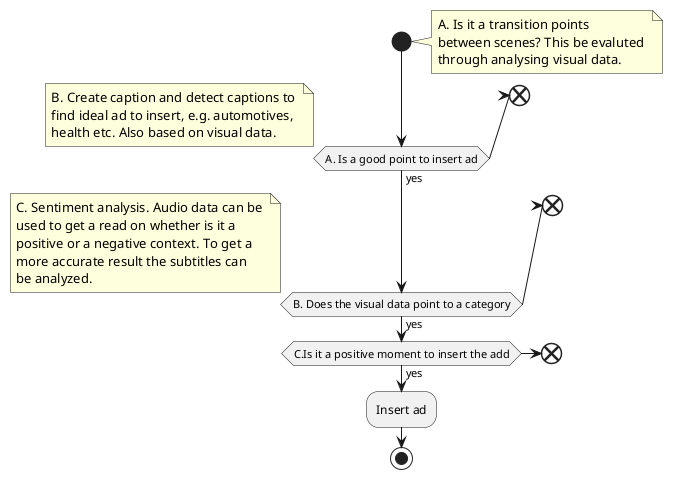 @startuml
!pragma useVerticalIf on
start
note right
    A. Is it a transition points 
    between scenes? This be evaluted 
    through analysing visual data.
end note
if (A. Is a good point to insert ad) then (yes)
    note right
        B. Create caption and detect captions to 
        find ideal ad to insert, e.g. automotives,
        health etc. Also based on visual data.
    end note
    if (B. Does the visual data point to a category) then (yes)
        note left
        C. Sentiment analysis. Audio data can be 
        used to get a read on whether is it a
        positive or a negative context. To get a 
        more accurate result the subtitles can 
        be analyzed.
    end note
        if (C.Is it a positive moment to insert the add) then (yes)
            :Insert ad;
        else 
            end
        endif
    else 
        end
    endif
else
    end
endif
stop


@enduml